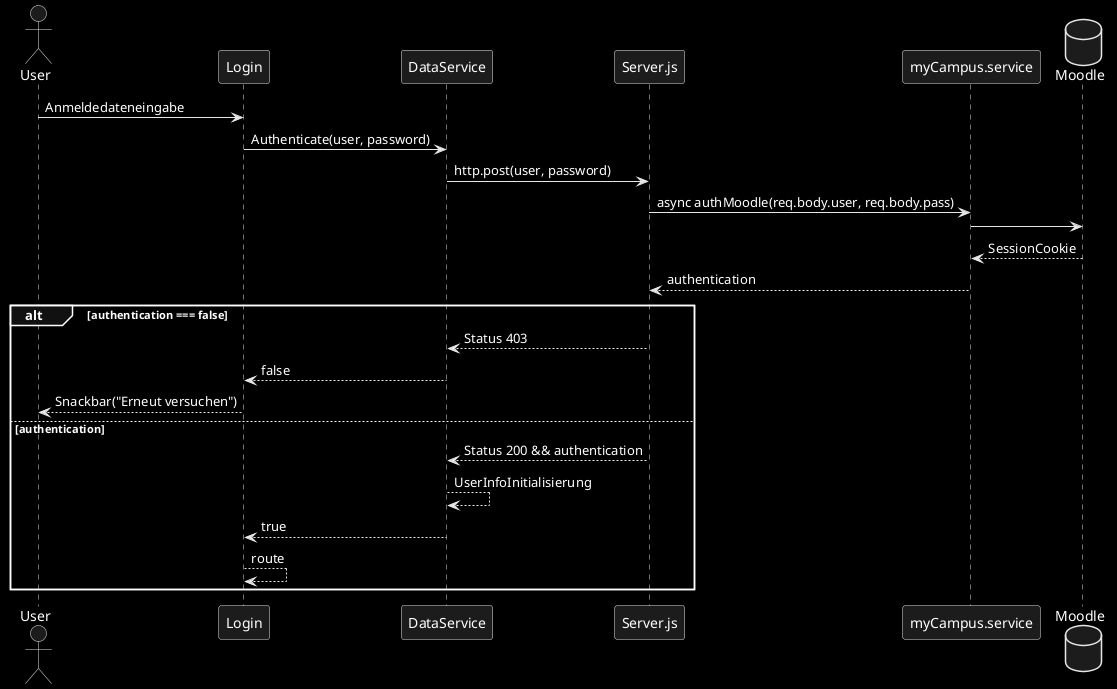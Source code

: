 @startuml
skinparam monochrome reverse
skinparam RectangleBackgroundColor white
database Moodle order 7
actor User

User -> Login: Anmeldedateneingabe
Login -> DataService: Authenticate(user, password)
DataService -> Server.js: http.post(user, password)
Server.js -> myCampus.service: async authMoodle(req.body.user, req.body.pass)
myCampus.service -> Moodle:

Moodle --> myCampus.service: SessionCookie
myCampus.service --> Server.js: authentication

alt authentication === false
  Server.js --> DataService: Status 403
  DataService --> Login: false
  Login --> User: Snackbar("Erneut versuchen")
else authentication
  Server.js --> DataService: Status 200 && authentication
  DataService --> DataService: UserInfoInitialisierung
  DataService --> Login: true
  Login --> Login: route
end
@enduml
